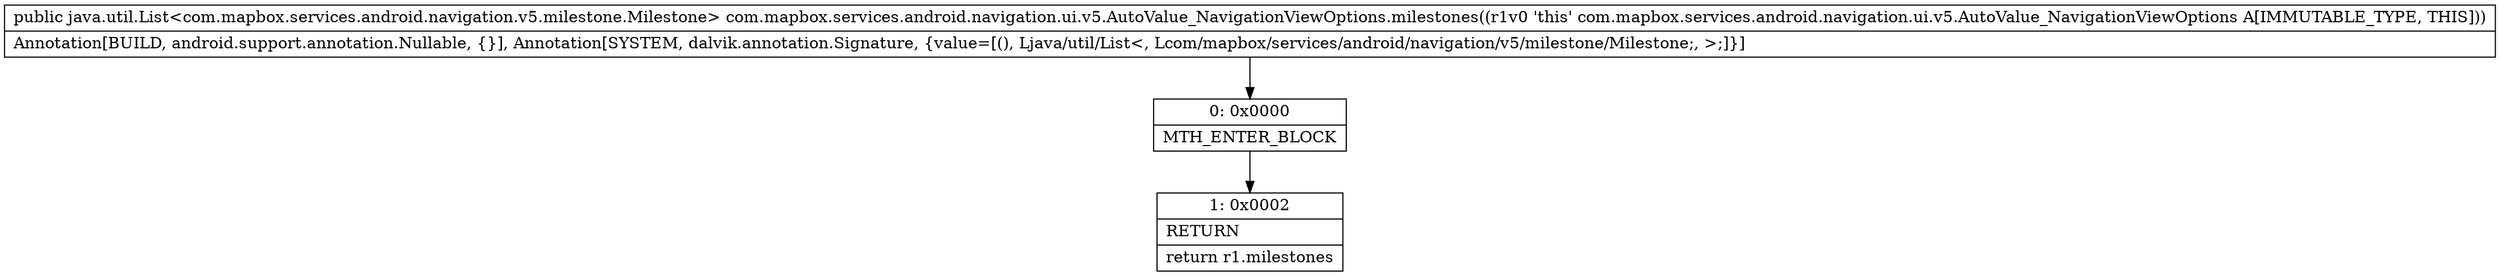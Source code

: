 digraph "CFG forcom.mapbox.services.android.navigation.ui.v5.AutoValue_NavigationViewOptions.milestones()Ljava\/util\/List;" {
Node_0 [shape=record,label="{0\:\ 0x0000|MTH_ENTER_BLOCK\l}"];
Node_1 [shape=record,label="{1\:\ 0x0002|RETURN\l|return r1.milestones\l}"];
MethodNode[shape=record,label="{public java.util.List\<com.mapbox.services.android.navigation.v5.milestone.Milestone\> com.mapbox.services.android.navigation.ui.v5.AutoValue_NavigationViewOptions.milestones((r1v0 'this' com.mapbox.services.android.navigation.ui.v5.AutoValue_NavigationViewOptions A[IMMUTABLE_TYPE, THIS]))  | Annotation[BUILD, android.support.annotation.Nullable, \{\}], Annotation[SYSTEM, dalvik.annotation.Signature, \{value=[(), Ljava\/util\/List\<, Lcom\/mapbox\/services\/android\/navigation\/v5\/milestone\/Milestone;, \>;]\}]\l}"];
MethodNode -> Node_0;
Node_0 -> Node_1;
}

